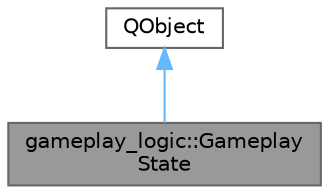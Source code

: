 digraph "gameplay_logic::GameplayState"
{
 // LATEX_PDF_SIZE
  bgcolor="transparent";
  edge [fontname=Helvetica,fontsize=10,labelfontname=Helvetica,labelfontsize=10];
  node [fontname=Helvetica,fontsize=10,shape=box,height=0.2,width=0.4];
  Node1 [id="Node000001",label="gameplay_logic::Gameplay\lState",height=0.2,width=0.4,color="gray40", fillcolor="grey60", style="filled", fontcolor="black",tooltip="The state of gameplay columns and barlines."];
  Node2 -> Node1 [id="edge1_Node000001_Node000002",dir="back",color="steelblue1",style="solid",tooltip=" "];
  Node2 [id="Node000002",label="QObject",height=0.2,width=0.4,color="gray40", fillcolor="white", style="filled",tooltip=" "];
}
